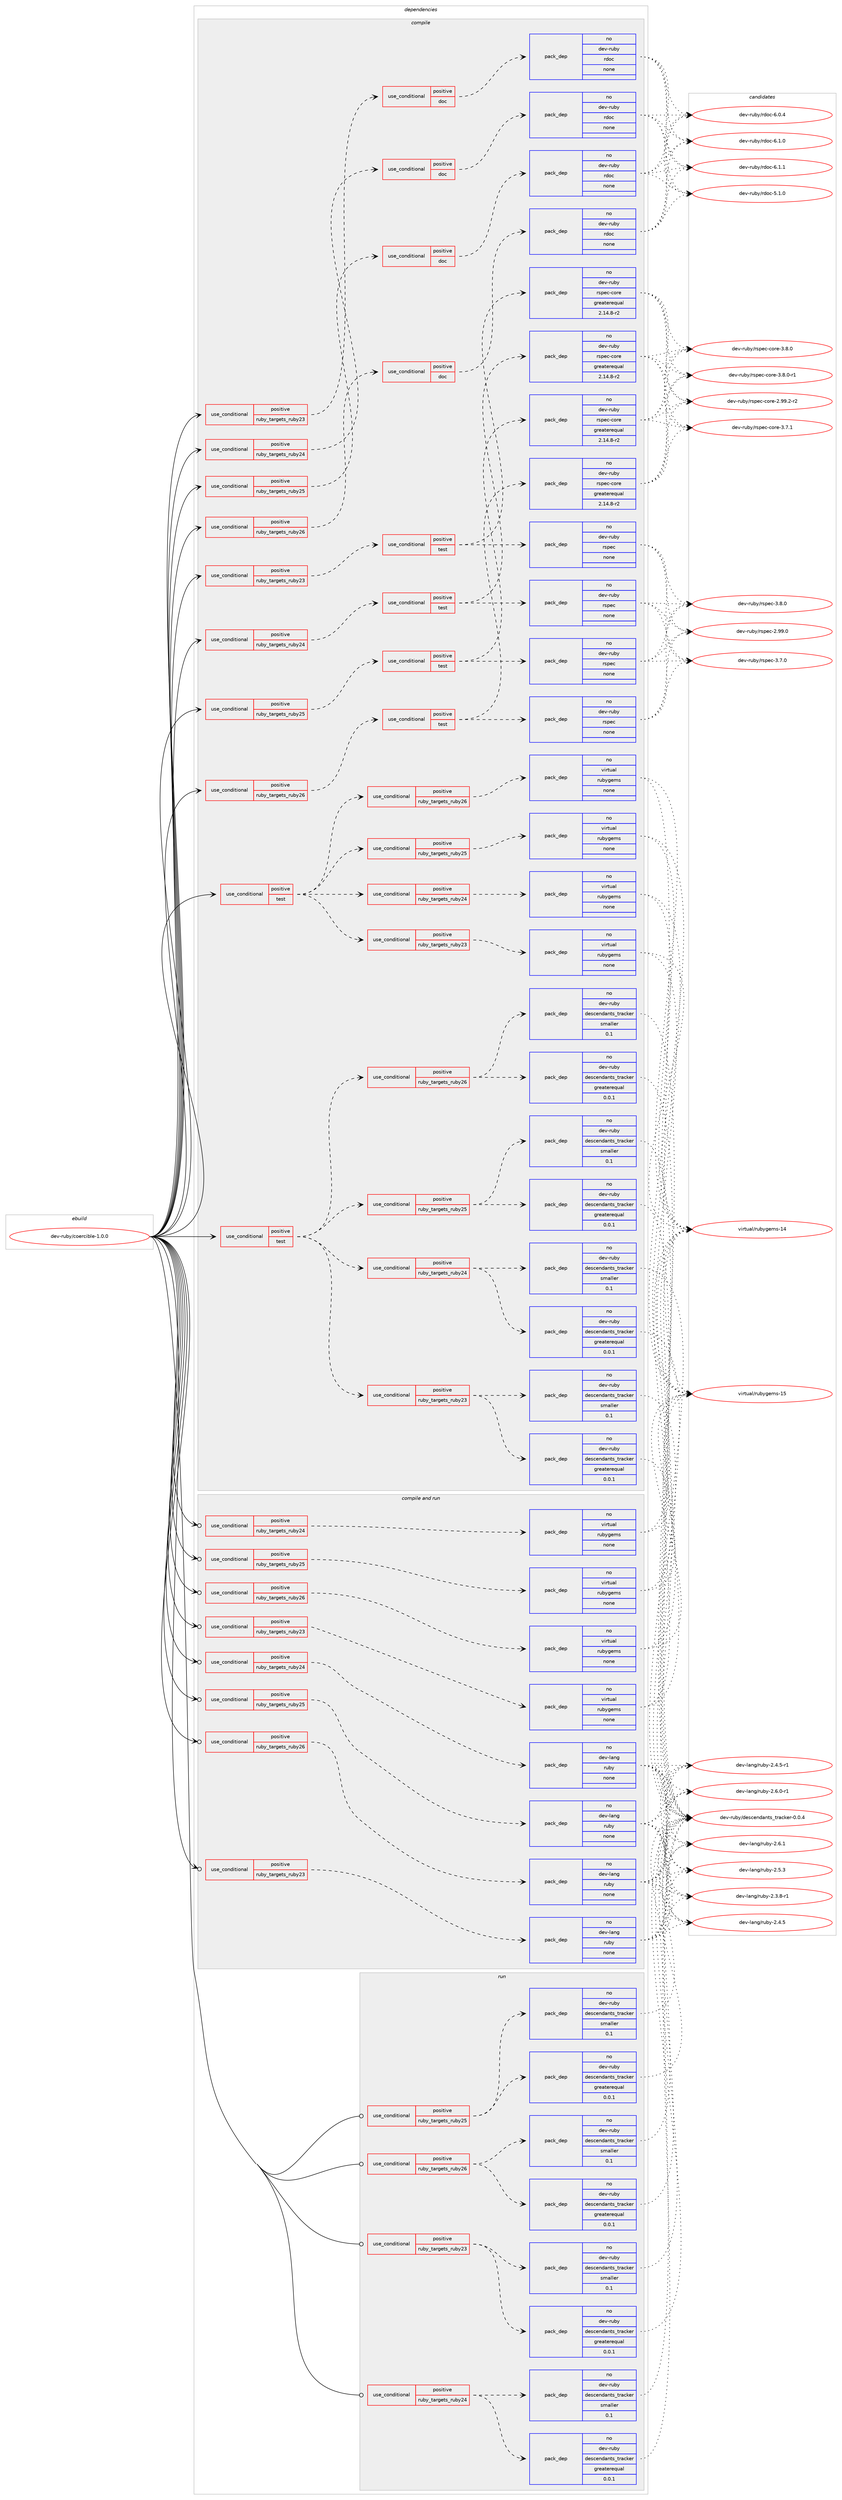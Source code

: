digraph prolog {

# *************
# Graph options
# *************

newrank=true;
concentrate=true;
compound=true;
graph [rankdir=LR,fontname=Helvetica,fontsize=10,ranksep=1.5];#, ranksep=2.5, nodesep=0.2];
edge  [arrowhead=vee];
node  [fontname=Helvetica,fontsize=10];

# **********
# The ebuild
# **********

subgraph cluster_leftcol {
color=gray;
rank=same;
label=<<i>ebuild</i>>;
id [label="dev-ruby/coercible-1.0.0", color=red, width=4, href="../dev-ruby/coercible-1.0.0.svg"];
}

# ****************
# The dependencies
# ****************

subgraph cluster_midcol {
color=gray;
label=<<i>dependencies</i>>;
subgraph cluster_compile {
fillcolor="#eeeeee";
style=filled;
label=<<i>compile</i>>;
subgraph cond396452 {
dependency1487079 [label=<<TABLE BORDER="0" CELLBORDER="1" CELLSPACING="0" CELLPADDING="4"><TR><TD ROWSPAN="3" CELLPADDING="10">use_conditional</TD></TR><TR><TD>positive</TD></TR><TR><TD>ruby_targets_ruby23</TD></TR></TABLE>>, shape=none, color=red];
subgraph cond396453 {
dependency1487080 [label=<<TABLE BORDER="0" CELLBORDER="1" CELLSPACING="0" CELLPADDING="4"><TR><TD ROWSPAN="3" CELLPADDING="10">use_conditional</TD></TR><TR><TD>positive</TD></TR><TR><TD>doc</TD></TR></TABLE>>, shape=none, color=red];
subgraph pack1067183 {
dependency1487081 [label=<<TABLE BORDER="0" CELLBORDER="1" CELLSPACING="0" CELLPADDING="4" WIDTH="220"><TR><TD ROWSPAN="6" CELLPADDING="30">pack_dep</TD></TR><TR><TD WIDTH="110">no</TD></TR><TR><TD>dev-ruby</TD></TR><TR><TD>rdoc</TD></TR><TR><TD>none</TD></TR><TR><TD></TD></TR></TABLE>>, shape=none, color=blue];
}
dependency1487080:e -> dependency1487081:w [weight=20,style="dashed",arrowhead="vee"];
}
dependency1487079:e -> dependency1487080:w [weight=20,style="dashed",arrowhead="vee"];
}
id:e -> dependency1487079:w [weight=20,style="solid",arrowhead="vee"];
subgraph cond396454 {
dependency1487082 [label=<<TABLE BORDER="0" CELLBORDER="1" CELLSPACING="0" CELLPADDING="4"><TR><TD ROWSPAN="3" CELLPADDING="10">use_conditional</TD></TR><TR><TD>positive</TD></TR><TR><TD>ruby_targets_ruby23</TD></TR></TABLE>>, shape=none, color=red];
subgraph cond396455 {
dependency1487083 [label=<<TABLE BORDER="0" CELLBORDER="1" CELLSPACING="0" CELLPADDING="4"><TR><TD ROWSPAN="3" CELLPADDING="10">use_conditional</TD></TR><TR><TD>positive</TD></TR><TR><TD>test</TD></TR></TABLE>>, shape=none, color=red];
subgraph pack1067184 {
dependency1487084 [label=<<TABLE BORDER="0" CELLBORDER="1" CELLSPACING="0" CELLPADDING="4" WIDTH="220"><TR><TD ROWSPAN="6" CELLPADDING="30">pack_dep</TD></TR><TR><TD WIDTH="110">no</TD></TR><TR><TD>dev-ruby</TD></TR><TR><TD>rspec</TD></TR><TR><TD>none</TD></TR><TR><TD></TD></TR></TABLE>>, shape=none, color=blue];
}
dependency1487083:e -> dependency1487084:w [weight=20,style="dashed",arrowhead="vee"];
subgraph pack1067185 {
dependency1487085 [label=<<TABLE BORDER="0" CELLBORDER="1" CELLSPACING="0" CELLPADDING="4" WIDTH="220"><TR><TD ROWSPAN="6" CELLPADDING="30">pack_dep</TD></TR><TR><TD WIDTH="110">no</TD></TR><TR><TD>dev-ruby</TD></TR><TR><TD>rspec-core</TD></TR><TR><TD>greaterequal</TD></TR><TR><TD>2.14.8-r2</TD></TR></TABLE>>, shape=none, color=blue];
}
dependency1487083:e -> dependency1487085:w [weight=20,style="dashed",arrowhead="vee"];
}
dependency1487082:e -> dependency1487083:w [weight=20,style="dashed",arrowhead="vee"];
}
id:e -> dependency1487082:w [weight=20,style="solid",arrowhead="vee"];
subgraph cond396456 {
dependency1487086 [label=<<TABLE BORDER="0" CELLBORDER="1" CELLSPACING="0" CELLPADDING="4"><TR><TD ROWSPAN="3" CELLPADDING="10">use_conditional</TD></TR><TR><TD>positive</TD></TR><TR><TD>ruby_targets_ruby24</TD></TR></TABLE>>, shape=none, color=red];
subgraph cond396457 {
dependency1487087 [label=<<TABLE BORDER="0" CELLBORDER="1" CELLSPACING="0" CELLPADDING="4"><TR><TD ROWSPAN="3" CELLPADDING="10">use_conditional</TD></TR><TR><TD>positive</TD></TR><TR><TD>doc</TD></TR></TABLE>>, shape=none, color=red];
subgraph pack1067186 {
dependency1487088 [label=<<TABLE BORDER="0" CELLBORDER="1" CELLSPACING="0" CELLPADDING="4" WIDTH="220"><TR><TD ROWSPAN="6" CELLPADDING="30">pack_dep</TD></TR><TR><TD WIDTH="110">no</TD></TR><TR><TD>dev-ruby</TD></TR><TR><TD>rdoc</TD></TR><TR><TD>none</TD></TR><TR><TD></TD></TR></TABLE>>, shape=none, color=blue];
}
dependency1487087:e -> dependency1487088:w [weight=20,style="dashed",arrowhead="vee"];
}
dependency1487086:e -> dependency1487087:w [weight=20,style="dashed",arrowhead="vee"];
}
id:e -> dependency1487086:w [weight=20,style="solid",arrowhead="vee"];
subgraph cond396458 {
dependency1487089 [label=<<TABLE BORDER="0" CELLBORDER="1" CELLSPACING="0" CELLPADDING="4"><TR><TD ROWSPAN="3" CELLPADDING="10">use_conditional</TD></TR><TR><TD>positive</TD></TR><TR><TD>ruby_targets_ruby24</TD></TR></TABLE>>, shape=none, color=red];
subgraph cond396459 {
dependency1487090 [label=<<TABLE BORDER="0" CELLBORDER="1" CELLSPACING="0" CELLPADDING="4"><TR><TD ROWSPAN="3" CELLPADDING="10">use_conditional</TD></TR><TR><TD>positive</TD></TR><TR><TD>test</TD></TR></TABLE>>, shape=none, color=red];
subgraph pack1067187 {
dependency1487091 [label=<<TABLE BORDER="0" CELLBORDER="1" CELLSPACING="0" CELLPADDING="4" WIDTH="220"><TR><TD ROWSPAN="6" CELLPADDING="30">pack_dep</TD></TR><TR><TD WIDTH="110">no</TD></TR><TR><TD>dev-ruby</TD></TR><TR><TD>rspec</TD></TR><TR><TD>none</TD></TR><TR><TD></TD></TR></TABLE>>, shape=none, color=blue];
}
dependency1487090:e -> dependency1487091:w [weight=20,style="dashed",arrowhead="vee"];
subgraph pack1067188 {
dependency1487092 [label=<<TABLE BORDER="0" CELLBORDER="1" CELLSPACING="0" CELLPADDING="4" WIDTH="220"><TR><TD ROWSPAN="6" CELLPADDING="30">pack_dep</TD></TR><TR><TD WIDTH="110">no</TD></TR><TR><TD>dev-ruby</TD></TR><TR><TD>rspec-core</TD></TR><TR><TD>greaterequal</TD></TR><TR><TD>2.14.8-r2</TD></TR></TABLE>>, shape=none, color=blue];
}
dependency1487090:e -> dependency1487092:w [weight=20,style="dashed",arrowhead="vee"];
}
dependency1487089:e -> dependency1487090:w [weight=20,style="dashed",arrowhead="vee"];
}
id:e -> dependency1487089:w [weight=20,style="solid",arrowhead="vee"];
subgraph cond396460 {
dependency1487093 [label=<<TABLE BORDER="0" CELLBORDER="1" CELLSPACING="0" CELLPADDING="4"><TR><TD ROWSPAN="3" CELLPADDING="10">use_conditional</TD></TR><TR><TD>positive</TD></TR><TR><TD>ruby_targets_ruby25</TD></TR></TABLE>>, shape=none, color=red];
subgraph cond396461 {
dependency1487094 [label=<<TABLE BORDER="0" CELLBORDER="1" CELLSPACING="0" CELLPADDING="4"><TR><TD ROWSPAN="3" CELLPADDING="10">use_conditional</TD></TR><TR><TD>positive</TD></TR><TR><TD>doc</TD></TR></TABLE>>, shape=none, color=red];
subgraph pack1067189 {
dependency1487095 [label=<<TABLE BORDER="0" CELLBORDER="1" CELLSPACING="0" CELLPADDING="4" WIDTH="220"><TR><TD ROWSPAN="6" CELLPADDING="30">pack_dep</TD></TR><TR><TD WIDTH="110">no</TD></TR><TR><TD>dev-ruby</TD></TR><TR><TD>rdoc</TD></TR><TR><TD>none</TD></TR><TR><TD></TD></TR></TABLE>>, shape=none, color=blue];
}
dependency1487094:e -> dependency1487095:w [weight=20,style="dashed",arrowhead="vee"];
}
dependency1487093:e -> dependency1487094:w [weight=20,style="dashed",arrowhead="vee"];
}
id:e -> dependency1487093:w [weight=20,style="solid",arrowhead="vee"];
subgraph cond396462 {
dependency1487096 [label=<<TABLE BORDER="0" CELLBORDER="1" CELLSPACING="0" CELLPADDING="4"><TR><TD ROWSPAN="3" CELLPADDING="10">use_conditional</TD></TR><TR><TD>positive</TD></TR><TR><TD>ruby_targets_ruby25</TD></TR></TABLE>>, shape=none, color=red];
subgraph cond396463 {
dependency1487097 [label=<<TABLE BORDER="0" CELLBORDER="1" CELLSPACING="0" CELLPADDING="4"><TR><TD ROWSPAN="3" CELLPADDING="10">use_conditional</TD></TR><TR><TD>positive</TD></TR><TR><TD>test</TD></TR></TABLE>>, shape=none, color=red];
subgraph pack1067190 {
dependency1487098 [label=<<TABLE BORDER="0" CELLBORDER="1" CELLSPACING="0" CELLPADDING="4" WIDTH="220"><TR><TD ROWSPAN="6" CELLPADDING="30">pack_dep</TD></TR><TR><TD WIDTH="110">no</TD></TR><TR><TD>dev-ruby</TD></TR><TR><TD>rspec</TD></TR><TR><TD>none</TD></TR><TR><TD></TD></TR></TABLE>>, shape=none, color=blue];
}
dependency1487097:e -> dependency1487098:w [weight=20,style="dashed",arrowhead="vee"];
subgraph pack1067191 {
dependency1487099 [label=<<TABLE BORDER="0" CELLBORDER="1" CELLSPACING="0" CELLPADDING="4" WIDTH="220"><TR><TD ROWSPAN="6" CELLPADDING="30">pack_dep</TD></TR><TR><TD WIDTH="110">no</TD></TR><TR><TD>dev-ruby</TD></TR><TR><TD>rspec-core</TD></TR><TR><TD>greaterequal</TD></TR><TR><TD>2.14.8-r2</TD></TR></TABLE>>, shape=none, color=blue];
}
dependency1487097:e -> dependency1487099:w [weight=20,style="dashed",arrowhead="vee"];
}
dependency1487096:e -> dependency1487097:w [weight=20,style="dashed",arrowhead="vee"];
}
id:e -> dependency1487096:w [weight=20,style="solid",arrowhead="vee"];
subgraph cond396464 {
dependency1487100 [label=<<TABLE BORDER="0" CELLBORDER="1" CELLSPACING="0" CELLPADDING="4"><TR><TD ROWSPAN="3" CELLPADDING="10">use_conditional</TD></TR><TR><TD>positive</TD></TR><TR><TD>ruby_targets_ruby26</TD></TR></TABLE>>, shape=none, color=red];
subgraph cond396465 {
dependency1487101 [label=<<TABLE BORDER="0" CELLBORDER="1" CELLSPACING="0" CELLPADDING="4"><TR><TD ROWSPAN="3" CELLPADDING="10">use_conditional</TD></TR><TR><TD>positive</TD></TR><TR><TD>doc</TD></TR></TABLE>>, shape=none, color=red];
subgraph pack1067192 {
dependency1487102 [label=<<TABLE BORDER="0" CELLBORDER="1" CELLSPACING="0" CELLPADDING="4" WIDTH="220"><TR><TD ROWSPAN="6" CELLPADDING="30">pack_dep</TD></TR><TR><TD WIDTH="110">no</TD></TR><TR><TD>dev-ruby</TD></TR><TR><TD>rdoc</TD></TR><TR><TD>none</TD></TR><TR><TD></TD></TR></TABLE>>, shape=none, color=blue];
}
dependency1487101:e -> dependency1487102:w [weight=20,style="dashed",arrowhead="vee"];
}
dependency1487100:e -> dependency1487101:w [weight=20,style="dashed",arrowhead="vee"];
}
id:e -> dependency1487100:w [weight=20,style="solid",arrowhead="vee"];
subgraph cond396466 {
dependency1487103 [label=<<TABLE BORDER="0" CELLBORDER="1" CELLSPACING="0" CELLPADDING="4"><TR><TD ROWSPAN="3" CELLPADDING="10">use_conditional</TD></TR><TR><TD>positive</TD></TR><TR><TD>ruby_targets_ruby26</TD></TR></TABLE>>, shape=none, color=red];
subgraph cond396467 {
dependency1487104 [label=<<TABLE BORDER="0" CELLBORDER="1" CELLSPACING="0" CELLPADDING="4"><TR><TD ROWSPAN="3" CELLPADDING="10">use_conditional</TD></TR><TR><TD>positive</TD></TR><TR><TD>test</TD></TR></TABLE>>, shape=none, color=red];
subgraph pack1067193 {
dependency1487105 [label=<<TABLE BORDER="0" CELLBORDER="1" CELLSPACING="0" CELLPADDING="4" WIDTH="220"><TR><TD ROWSPAN="6" CELLPADDING="30">pack_dep</TD></TR><TR><TD WIDTH="110">no</TD></TR><TR><TD>dev-ruby</TD></TR><TR><TD>rspec</TD></TR><TR><TD>none</TD></TR><TR><TD></TD></TR></TABLE>>, shape=none, color=blue];
}
dependency1487104:e -> dependency1487105:w [weight=20,style="dashed",arrowhead="vee"];
subgraph pack1067194 {
dependency1487106 [label=<<TABLE BORDER="0" CELLBORDER="1" CELLSPACING="0" CELLPADDING="4" WIDTH="220"><TR><TD ROWSPAN="6" CELLPADDING="30">pack_dep</TD></TR><TR><TD WIDTH="110">no</TD></TR><TR><TD>dev-ruby</TD></TR><TR><TD>rspec-core</TD></TR><TR><TD>greaterequal</TD></TR><TR><TD>2.14.8-r2</TD></TR></TABLE>>, shape=none, color=blue];
}
dependency1487104:e -> dependency1487106:w [weight=20,style="dashed",arrowhead="vee"];
}
dependency1487103:e -> dependency1487104:w [weight=20,style="dashed",arrowhead="vee"];
}
id:e -> dependency1487103:w [weight=20,style="solid",arrowhead="vee"];
subgraph cond396468 {
dependency1487107 [label=<<TABLE BORDER="0" CELLBORDER="1" CELLSPACING="0" CELLPADDING="4"><TR><TD ROWSPAN="3" CELLPADDING="10">use_conditional</TD></TR><TR><TD>positive</TD></TR><TR><TD>test</TD></TR></TABLE>>, shape=none, color=red];
subgraph cond396469 {
dependency1487108 [label=<<TABLE BORDER="0" CELLBORDER="1" CELLSPACING="0" CELLPADDING="4"><TR><TD ROWSPAN="3" CELLPADDING="10">use_conditional</TD></TR><TR><TD>positive</TD></TR><TR><TD>ruby_targets_ruby23</TD></TR></TABLE>>, shape=none, color=red];
subgraph pack1067195 {
dependency1487109 [label=<<TABLE BORDER="0" CELLBORDER="1" CELLSPACING="0" CELLPADDING="4" WIDTH="220"><TR><TD ROWSPAN="6" CELLPADDING="30">pack_dep</TD></TR><TR><TD WIDTH="110">no</TD></TR><TR><TD>dev-ruby</TD></TR><TR><TD>descendants_tracker</TD></TR><TR><TD>greaterequal</TD></TR><TR><TD>0.0.1</TD></TR></TABLE>>, shape=none, color=blue];
}
dependency1487108:e -> dependency1487109:w [weight=20,style="dashed",arrowhead="vee"];
subgraph pack1067196 {
dependency1487110 [label=<<TABLE BORDER="0" CELLBORDER="1" CELLSPACING="0" CELLPADDING="4" WIDTH="220"><TR><TD ROWSPAN="6" CELLPADDING="30">pack_dep</TD></TR><TR><TD WIDTH="110">no</TD></TR><TR><TD>dev-ruby</TD></TR><TR><TD>descendants_tracker</TD></TR><TR><TD>smaller</TD></TR><TR><TD>0.1</TD></TR></TABLE>>, shape=none, color=blue];
}
dependency1487108:e -> dependency1487110:w [weight=20,style="dashed",arrowhead="vee"];
}
dependency1487107:e -> dependency1487108:w [weight=20,style="dashed",arrowhead="vee"];
subgraph cond396470 {
dependency1487111 [label=<<TABLE BORDER="0" CELLBORDER="1" CELLSPACING="0" CELLPADDING="4"><TR><TD ROWSPAN="3" CELLPADDING="10">use_conditional</TD></TR><TR><TD>positive</TD></TR><TR><TD>ruby_targets_ruby24</TD></TR></TABLE>>, shape=none, color=red];
subgraph pack1067197 {
dependency1487112 [label=<<TABLE BORDER="0" CELLBORDER="1" CELLSPACING="0" CELLPADDING="4" WIDTH="220"><TR><TD ROWSPAN="6" CELLPADDING="30">pack_dep</TD></TR><TR><TD WIDTH="110">no</TD></TR><TR><TD>dev-ruby</TD></TR><TR><TD>descendants_tracker</TD></TR><TR><TD>greaterequal</TD></TR><TR><TD>0.0.1</TD></TR></TABLE>>, shape=none, color=blue];
}
dependency1487111:e -> dependency1487112:w [weight=20,style="dashed",arrowhead="vee"];
subgraph pack1067198 {
dependency1487113 [label=<<TABLE BORDER="0" CELLBORDER="1" CELLSPACING="0" CELLPADDING="4" WIDTH="220"><TR><TD ROWSPAN="6" CELLPADDING="30">pack_dep</TD></TR><TR><TD WIDTH="110">no</TD></TR><TR><TD>dev-ruby</TD></TR><TR><TD>descendants_tracker</TD></TR><TR><TD>smaller</TD></TR><TR><TD>0.1</TD></TR></TABLE>>, shape=none, color=blue];
}
dependency1487111:e -> dependency1487113:w [weight=20,style="dashed",arrowhead="vee"];
}
dependency1487107:e -> dependency1487111:w [weight=20,style="dashed",arrowhead="vee"];
subgraph cond396471 {
dependency1487114 [label=<<TABLE BORDER="0" CELLBORDER="1" CELLSPACING="0" CELLPADDING="4"><TR><TD ROWSPAN="3" CELLPADDING="10">use_conditional</TD></TR><TR><TD>positive</TD></TR><TR><TD>ruby_targets_ruby25</TD></TR></TABLE>>, shape=none, color=red];
subgraph pack1067199 {
dependency1487115 [label=<<TABLE BORDER="0" CELLBORDER="1" CELLSPACING="0" CELLPADDING="4" WIDTH="220"><TR><TD ROWSPAN="6" CELLPADDING="30">pack_dep</TD></TR><TR><TD WIDTH="110">no</TD></TR><TR><TD>dev-ruby</TD></TR><TR><TD>descendants_tracker</TD></TR><TR><TD>greaterequal</TD></TR><TR><TD>0.0.1</TD></TR></TABLE>>, shape=none, color=blue];
}
dependency1487114:e -> dependency1487115:w [weight=20,style="dashed",arrowhead="vee"];
subgraph pack1067200 {
dependency1487116 [label=<<TABLE BORDER="0" CELLBORDER="1" CELLSPACING="0" CELLPADDING="4" WIDTH="220"><TR><TD ROWSPAN="6" CELLPADDING="30">pack_dep</TD></TR><TR><TD WIDTH="110">no</TD></TR><TR><TD>dev-ruby</TD></TR><TR><TD>descendants_tracker</TD></TR><TR><TD>smaller</TD></TR><TR><TD>0.1</TD></TR></TABLE>>, shape=none, color=blue];
}
dependency1487114:e -> dependency1487116:w [weight=20,style="dashed",arrowhead="vee"];
}
dependency1487107:e -> dependency1487114:w [weight=20,style="dashed",arrowhead="vee"];
subgraph cond396472 {
dependency1487117 [label=<<TABLE BORDER="0" CELLBORDER="1" CELLSPACING="0" CELLPADDING="4"><TR><TD ROWSPAN="3" CELLPADDING="10">use_conditional</TD></TR><TR><TD>positive</TD></TR><TR><TD>ruby_targets_ruby26</TD></TR></TABLE>>, shape=none, color=red];
subgraph pack1067201 {
dependency1487118 [label=<<TABLE BORDER="0" CELLBORDER="1" CELLSPACING="0" CELLPADDING="4" WIDTH="220"><TR><TD ROWSPAN="6" CELLPADDING="30">pack_dep</TD></TR><TR><TD WIDTH="110">no</TD></TR><TR><TD>dev-ruby</TD></TR><TR><TD>descendants_tracker</TD></TR><TR><TD>greaterequal</TD></TR><TR><TD>0.0.1</TD></TR></TABLE>>, shape=none, color=blue];
}
dependency1487117:e -> dependency1487118:w [weight=20,style="dashed",arrowhead="vee"];
subgraph pack1067202 {
dependency1487119 [label=<<TABLE BORDER="0" CELLBORDER="1" CELLSPACING="0" CELLPADDING="4" WIDTH="220"><TR><TD ROWSPAN="6" CELLPADDING="30">pack_dep</TD></TR><TR><TD WIDTH="110">no</TD></TR><TR><TD>dev-ruby</TD></TR><TR><TD>descendants_tracker</TD></TR><TR><TD>smaller</TD></TR><TR><TD>0.1</TD></TR></TABLE>>, shape=none, color=blue];
}
dependency1487117:e -> dependency1487119:w [weight=20,style="dashed",arrowhead="vee"];
}
dependency1487107:e -> dependency1487117:w [weight=20,style="dashed",arrowhead="vee"];
}
id:e -> dependency1487107:w [weight=20,style="solid",arrowhead="vee"];
subgraph cond396473 {
dependency1487120 [label=<<TABLE BORDER="0" CELLBORDER="1" CELLSPACING="0" CELLPADDING="4"><TR><TD ROWSPAN="3" CELLPADDING="10">use_conditional</TD></TR><TR><TD>positive</TD></TR><TR><TD>test</TD></TR></TABLE>>, shape=none, color=red];
subgraph cond396474 {
dependency1487121 [label=<<TABLE BORDER="0" CELLBORDER="1" CELLSPACING="0" CELLPADDING="4"><TR><TD ROWSPAN="3" CELLPADDING="10">use_conditional</TD></TR><TR><TD>positive</TD></TR><TR><TD>ruby_targets_ruby23</TD></TR></TABLE>>, shape=none, color=red];
subgraph pack1067203 {
dependency1487122 [label=<<TABLE BORDER="0" CELLBORDER="1" CELLSPACING="0" CELLPADDING="4" WIDTH="220"><TR><TD ROWSPAN="6" CELLPADDING="30">pack_dep</TD></TR><TR><TD WIDTH="110">no</TD></TR><TR><TD>virtual</TD></TR><TR><TD>rubygems</TD></TR><TR><TD>none</TD></TR><TR><TD></TD></TR></TABLE>>, shape=none, color=blue];
}
dependency1487121:e -> dependency1487122:w [weight=20,style="dashed",arrowhead="vee"];
}
dependency1487120:e -> dependency1487121:w [weight=20,style="dashed",arrowhead="vee"];
subgraph cond396475 {
dependency1487123 [label=<<TABLE BORDER="0" CELLBORDER="1" CELLSPACING="0" CELLPADDING="4"><TR><TD ROWSPAN="3" CELLPADDING="10">use_conditional</TD></TR><TR><TD>positive</TD></TR><TR><TD>ruby_targets_ruby24</TD></TR></TABLE>>, shape=none, color=red];
subgraph pack1067204 {
dependency1487124 [label=<<TABLE BORDER="0" CELLBORDER="1" CELLSPACING="0" CELLPADDING="4" WIDTH="220"><TR><TD ROWSPAN="6" CELLPADDING="30">pack_dep</TD></TR><TR><TD WIDTH="110">no</TD></TR><TR><TD>virtual</TD></TR><TR><TD>rubygems</TD></TR><TR><TD>none</TD></TR><TR><TD></TD></TR></TABLE>>, shape=none, color=blue];
}
dependency1487123:e -> dependency1487124:w [weight=20,style="dashed",arrowhead="vee"];
}
dependency1487120:e -> dependency1487123:w [weight=20,style="dashed",arrowhead="vee"];
subgraph cond396476 {
dependency1487125 [label=<<TABLE BORDER="0" CELLBORDER="1" CELLSPACING="0" CELLPADDING="4"><TR><TD ROWSPAN="3" CELLPADDING="10">use_conditional</TD></TR><TR><TD>positive</TD></TR><TR><TD>ruby_targets_ruby25</TD></TR></TABLE>>, shape=none, color=red];
subgraph pack1067205 {
dependency1487126 [label=<<TABLE BORDER="0" CELLBORDER="1" CELLSPACING="0" CELLPADDING="4" WIDTH="220"><TR><TD ROWSPAN="6" CELLPADDING="30">pack_dep</TD></TR><TR><TD WIDTH="110">no</TD></TR><TR><TD>virtual</TD></TR><TR><TD>rubygems</TD></TR><TR><TD>none</TD></TR><TR><TD></TD></TR></TABLE>>, shape=none, color=blue];
}
dependency1487125:e -> dependency1487126:w [weight=20,style="dashed",arrowhead="vee"];
}
dependency1487120:e -> dependency1487125:w [weight=20,style="dashed",arrowhead="vee"];
subgraph cond396477 {
dependency1487127 [label=<<TABLE BORDER="0" CELLBORDER="1" CELLSPACING="0" CELLPADDING="4"><TR><TD ROWSPAN="3" CELLPADDING="10">use_conditional</TD></TR><TR><TD>positive</TD></TR><TR><TD>ruby_targets_ruby26</TD></TR></TABLE>>, shape=none, color=red];
subgraph pack1067206 {
dependency1487128 [label=<<TABLE BORDER="0" CELLBORDER="1" CELLSPACING="0" CELLPADDING="4" WIDTH="220"><TR><TD ROWSPAN="6" CELLPADDING="30">pack_dep</TD></TR><TR><TD WIDTH="110">no</TD></TR><TR><TD>virtual</TD></TR><TR><TD>rubygems</TD></TR><TR><TD>none</TD></TR><TR><TD></TD></TR></TABLE>>, shape=none, color=blue];
}
dependency1487127:e -> dependency1487128:w [weight=20,style="dashed",arrowhead="vee"];
}
dependency1487120:e -> dependency1487127:w [weight=20,style="dashed",arrowhead="vee"];
}
id:e -> dependency1487120:w [weight=20,style="solid",arrowhead="vee"];
}
subgraph cluster_compileandrun {
fillcolor="#eeeeee";
style=filled;
label=<<i>compile and run</i>>;
subgraph cond396478 {
dependency1487129 [label=<<TABLE BORDER="0" CELLBORDER="1" CELLSPACING="0" CELLPADDING="4"><TR><TD ROWSPAN="3" CELLPADDING="10">use_conditional</TD></TR><TR><TD>positive</TD></TR><TR><TD>ruby_targets_ruby23</TD></TR></TABLE>>, shape=none, color=red];
subgraph pack1067207 {
dependency1487130 [label=<<TABLE BORDER="0" CELLBORDER="1" CELLSPACING="0" CELLPADDING="4" WIDTH="220"><TR><TD ROWSPAN="6" CELLPADDING="30">pack_dep</TD></TR><TR><TD WIDTH="110">no</TD></TR><TR><TD>dev-lang</TD></TR><TR><TD>ruby</TD></TR><TR><TD>none</TD></TR><TR><TD></TD></TR></TABLE>>, shape=none, color=blue];
}
dependency1487129:e -> dependency1487130:w [weight=20,style="dashed",arrowhead="vee"];
}
id:e -> dependency1487129:w [weight=20,style="solid",arrowhead="odotvee"];
subgraph cond396479 {
dependency1487131 [label=<<TABLE BORDER="0" CELLBORDER="1" CELLSPACING="0" CELLPADDING="4"><TR><TD ROWSPAN="3" CELLPADDING="10">use_conditional</TD></TR><TR><TD>positive</TD></TR><TR><TD>ruby_targets_ruby23</TD></TR></TABLE>>, shape=none, color=red];
subgraph pack1067208 {
dependency1487132 [label=<<TABLE BORDER="0" CELLBORDER="1" CELLSPACING="0" CELLPADDING="4" WIDTH="220"><TR><TD ROWSPAN="6" CELLPADDING="30">pack_dep</TD></TR><TR><TD WIDTH="110">no</TD></TR><TR><TD>virtual</TD></TR><TR><TD>rubygems</TD></TR><TR><TD>none</TD></TR><TR><TD></TD></TR></TABLE>>, shape=none, color=blue];
}
dependency1487131:e -> dependency1487132:w [weight=20,style="dashed",arrowhead="vee"];
}
id:e -> dependency1487131:w [weight=20,style="solid",arrowhead="odotvee"];
subgraph cond396480 {
dependency1487133 [label=<<TABLE BORDER="0" CELLBORDER="1" CELLSPACING="0" CELLPADDING="4"><TR><TD ROWSPAN="3" CELLPADDING="10">use_conditional</TD></TR><TR><TD>positive</TD></TR><TR><TD>ruby_targets_ruby24</TD></TR></TABLE>>, shape=none, color=red];
subgraph pack1067209 {
dependency1487134 [label=<<TABLE BORDER="0" CELLBORDER="1" CELLSPACING="0" CELLPADDING="4" WIDTH="220"><TR><TD ROWSPAN="6" CELLPADDING="30">pack_dep</TD></TR><TR><TD WIDTH="110">no</TD></TR><TR><TD>dev-lang</TD></TR><TR><TD>ruby</TD></TR><TR><TD>none</TD></TR><TR><TD></TD></TR></TABLE>>, shape=none, color=blue];
}
dependency1487133:e -> dependency1487134:w [weight=20,style="dashed",arrowhead="vee"];
}
id:e -> dependency1487133:w [weight=20,style="solid",arrowhead="odotvee"];
subgraph cond396481 {
dependency1487135 [label=<<TABLE BORDER="0" CELLBORDER="1" CELLSPACING="0" CELLPADDING="4"><TR><TD ROWSPAN="3" CELLPADDING="10">use_conditional</TD></TR><TR><TD>positive</TD></TR><TR><TD>ruby_targets_ruby24</TD></TR></TABLE>>, shape=none, color=red];
subgraph pack1067210 {
dependency1487136 [label=<<TABLE BORDER="0" CELLBORDER="1" CELLSPACING="0" CELLPADDING="4" WIDTH="220"><TR><TD ROWSPAN="6" CELLPADDING="30">pack_dep</TD></TR><TR><TD WIDTH="110">no</TD></TR><TR><TD>virtual</TD></TR><TR><TD>rubygems</TD></TR><TR><TD>none</TD></TR><TR><TD></TD></TR></TABLE>>, shape=none, color=blue];
}
dependency1487135:e -> dependency1487136:w [weight=20,style="dashed",arrowhead="vee"];
}
id:e -> dependency1487135:w [weight=20,style="solid",arrowhead="odotvee"];
subgraph cond396482 {
dependency1487137 [label=<<TABLE BORDER="0" CELLBORDER="1" CELLSPACING="0" CELLPADDING="4"><TR><TD ROWSPAN="3" CELLPADDING="10">use_conditional</TD></TR><TR><TD>positive</TD></TR><TR><TD>ruby_targets_ruby25</TD></TR></TABLE>>, shape=none, color=red];
subgraph pack1067211 {
dependency1487138 [label=<<TABLE BORDER="0" CELLBORDER="1" CELLSPACING="0" CELLPADDING="4" WIDTH="220"><TR><TD ROWSPAN="6" CELLPADDING="30">pack_dep</TD></TR><TR><TD WIDTH="110">no</TD></TR><TR><TD>dev-lang</TD></TR><TR><TD>ruby</TD></TR><TR><TD>none</TD></TR><TR><TD></TD></TR></TABLE>>, shape=none, color=blue];
}
dependency1487137:e -> dependency1487138:w [weight=20,style="dashed",arrowhead="vee"];
}
id:e -> dependency1487137:w [weight=20,style="solid",arrowhead="odotvee"];
subgraph cond396483 {
dependency1487139 [label=<<TABLE BORDER="0" CELLBORDER="1" CELLSPACING="0" CELLPADDING="4"><TR><TD ROWSPAN="3" CELLPADDING="10">use_conditional</TD></TR><TR><TD>positive</TD></TR><TR><TD>ruby_targets_ruby25</TD></TR></TABLE>>, shape=none, color=red];
subgraph pack1067212 {
dependency1487140 [label=<<TABLE BORDER="0" CELLBORDER="1" CELLSPACING="0" CELLPADDING="4" WIDTH="220"><TR><TD ROWSPAN="6" CELLPADDING="30">pack_dep</TD></TR><TR><TD WIDTH="110">no</TD></TR><TR><TD>virtual</TD></TR><TR><TD>rubygems</TD></TR><TR><TD>none</TD></TR><TR><TD></TD></TR></TABLE>>, shape=none, color=blue];
}
dependency1487139:e -> dependency1487140:w [weight=20,style="dashed",arrowhead="vee"];
}
id:e -> dependency1487139:w [weight=20,style="solid",arrowhead="odotvee"];
subgraph cond396484 {
dependency1487141 [label=<<TABLE BORDER="0" CELLBORDER="1" CELLSPACING="0" CELLPADDING="4"><TR><TD ROWSPAN="3" CELLPADDING="10">use_conditional</TD></TR><TR><TD>positive</TD></TR><TR><TD>ruby_targets_ruby26</TD></TR></TABLE>>, shape=none, color=red];
subgraph pack1067213 {
dependency1487142 [label=<<TABLE BORDER="0" CELLBORDER="1" CELLSPACING="0" CELLPADDING="4" WIDTH="220"><TR><TD ROWSPAN="6" CELLPADDING="30">pack_dep</TD></TR><TR><TD WIDTH="110">no</TD></TR><TR><TD>dev-lang</TD></TR><TR><TD>ruby</TD></TR><TR><TD>none</TD></TR><TR><TD></TD></TR></TABLE>>, shape=none, color=blue];
}
dependency1487141:e -> dependency1487142:w [weight=20,style="dashed",arrowhead="vee"];
}
id:e -> dependency1487141:w [weight=20,style="solid",arrowhead="odotvee"];
subgraph cond396485 {
dependency1487143 [label=<<TABLE BORDER="0" CELLBORDER="1" CELLSPACING="0" CELLPADDING="4"><TR><TD ROWSPAN="3" CELLPADDING="10">use_conditional</TD></TR><TR><TD>positive</TD></TR><TR><TD>ruby_targets_ruby26</TD></TR></TABLE>>, shape=none, color=red];
subgraph pack1067214 {
dependency1487144 [label=<<TABLE BORDER="0" CELLBORDER="1" CELLSPACING="0" CELLPADDING="4" WIDTH="220"><TR><TD ROWSPAN="6" CELLPADDING="30">pack_dep</TD></TR><TR><TD WIDTH="110">no</TD></TR><TR><TD>virtual</TD></TR><TR><TD>rubygems</TD></TR><TR><TD>none</TD></TR><TR><TD></TD></TR></TABLE>>, shape=none, color=blue];
}
dependency1487143:e -> dependency1487144:w [weight=20,style="dashed",arrowhead="vee"];
}
id:e -> dependency1487143:w [weight=20,style="solid",arrowhead="odotvee"];
}
subgraph cluster_run {
fillcolor="#eeeeee";
style=filled;
label=<<i>run</i>>;
subgraph cond396486 {
dependency1487145 [label=<<TABLE BORDER="0" CELLBORDER="1" CELLSPACING="0" CELLPADDING="4"><TR><TD ROWSPAN="3" CELLPADDING="10">use_conditional</TD></TR><TR><TD>positive</TD></TR><TR><TD>ruby_targets_ruby23</TD></TR></TABLE>>, shape=none, color=red];
subgraph pack1067215 {
dependency1487146 [label=<<TABLE BORDER="0" CELLBORDER="1" CELLSPACING="0" CELLPADDING="4" WIDTH="220"><TR><TD ROWSPAN="6" CELLPADDING="30">pack_dep</TD></TR><TR><TD WIDTH="110">no</TD></TR><TR><TD>dev-ruby</TD></TR><TR><TD>descendants_tracker</TD></TR><TR><TD>greaterequal</TD></TR><TR><TD>0.0.1</TD></TR></TABLE>>, shape=none, color=blue];
}
dependency1487145:e -> dependency1487146:w [weight=20,style="dashed",arrowhead="vee"];
subgraph pack1067216 {
dependency1487147 [label=<<TABLE BORDER="0" CELLBORDER="1" CELLSPACING="0" CELLPADDING="4" WIDTH="220"><TR><TD ROWSPAN="6" CELLPADDING="30">pack_dep</TD></TR><TR><TD WIDTH="110">no</TD></TR><TR><TD>dev-ruby</TD></TR><TR><TD>descendants_tracker</TD></TR><TR><TD>smaller</TD></TR><TR><TD>0.1</TD></TR></TABLE>>, shape=none, color=blue];
}
dependency1487145:e -> dependency1487147:w [weight=20,style="dashed",arrowhead="vee"];
}
id:e -> dependency1487145:w [weight=20,style="solid",arrowhead="odot"];
subgraph cond396487 {
dependency1487148 [label=<<TABLE BORDER="0" CELLBORDER="1" CELLSPACING="0" CELLPADDING="4"><TR><TD ROWSPAN="3" CELLPADDING="10">use_conditional</TD></TR><TR><TD>positive</TD></TR><TR><TD>ruby_targets_ruby24</TD></TR></TABLE>>, shape=none, color=red];
subgraph pack1067217 {
dependency1487149 [label=<<TABLE BORDER="0" CELLBORDER="1" CELLSPACING="0" CELLPADDING="4" WIDTH="220"><TR><TD ROWSPAN="6" CELLPADDING="30">pack_dep</TD></TR><TR><TD WIDTH="110">no</TD></TR><TR><TD>dev-ruby</TD></TR><TR><TD>descendants_tracker</TD></TR><TR><TD>greaterequal</TD></TR><TR><TD>0.0.1</TD></TR></TABLE>>, shape=none, color=blue];
}
dependency1487148:e -> dependency1487149:w [weight=20,style="dashed",arrowhead="vee"];
subgraph pack1067218 {
dependency1487150 [label=<<TABLE BORDER="0" CELLBORDER="1" CELLSPACING="0" CELLPADDING="4" WIDTH="220"><TR><TD ROWSPAN="6" CELLPADDING="30">pack_dep</TD></TR><TR><TD WIDTH="110">no</TD></TR><TR><TD>dev-ruby</TD></TR><TR><TD>descendants_tracker</TD></TR><TR><TD>smaller</TD></TR><TR><TD>0.1</TD></TR></TABLE>>, shape=none, color=blue];
}
dependency1487148:e -> dependency1487150:w [weight=20,style="dashed",arrowhead="vee"];
}
id:e -> dependency1487148:w [weight=20,style="solid",arrowhead="odot"];
subgraph cond396488 {
dependency1487151 [label=<<TABLE BORDER="0" CELLBORDER="1" CELLSPACING="0" CELLPADDING="4"><TR><TD ROWSPAN="3" CELLPADDING="10">use_conditional</TD></TR><TR><TD>positive</TD></TR><TR><TD>ruby_targets_ruby25</TD></TR></TABLE>>, shape=none, color=red];
subgraph pack1067219 {
dependency1487152 [label=<<TABLE BORDER="0" CELLBORDER="1" CELLSPACING="0" CELLPADDING="4" WIDTH="220"><TR><TD ROWSPAN="6" CELLPADDING="30">pack_dep</TD></TR><TR><TD WIDTH="110">no</TD></TR><TR><TD>dev-ruby</TD></TR><TR><TD>descendants_tracker</TD></TR><TR><TD>greaterequal</TD></TR><TR><TD>0.0.1</TD></TR></TABLE>>, shape=none, color=blue];
}
dependency1487151:e -> dependency1487152:w [weight=20,style="dashed",arrowhead="vee"];
subgraph pack1067220 {
dependency1487153 [label=<<TABLE BORDER="0" CELLBORDER="1" CELLSPACING="0" CELLPADDING="4" WIDTH="220"><TR><TD ROWSPAN="6" CELLPADDING="30">pack_dep</TD></TR><TR><TD WIDTH="110">no</TD></TR><TR><TD>dev-ruby</TD></TR><TR><TD>descendants_tracker</TD></TR><TR><TD>smaller</TD></TR><TR><TD>0.1</TD></TR></TABLE>>, shape=none, color=blue];
}
dependency1487151:e -> dependency1487153:w [weight=20,style="dashed",arrowhead="vee"];
}
id:e -> dependency1487151:w [weight=20,style="solid",arrowhead="odot"];
subgraph cond396489 {
dependency1487154 [label=<<TABLE BORDER="0" CELLBORDER="1" CELLSPACING="0" CELLPADDING="4"><TR><TD ROWSPAN="3" CELLPADDING="10">use_conditional</TD></TR><TR><TD>positive</TD></TR><TR><TD>ruby_targets_ruby26</TD></TR></TABLE>>, shape=none, color=red];
subgraph pack1067221 {
dependency1487155 [label=<<TABLE BORDER="0" CELLBORDER="1" CELLSPACING="0" CELLPADDING="4" WIDTH="220"><TR><TD ROWSPAN="6" CELLPADDING="30">pack_dep</TD></TR><TR><TD WIDTH="110">no</TD></TR><TR><TD>dev-ruby</TD></TR><TR><TD>descendants_tracker</TD></TR><TR><TD>greaterequal</TD></TR><TR><TD>0.0.1</TD></TR></TABLE>>, shape=none, color=blue];
}
dependency1487154:e -> dependency1487155:w [weight=20,style="dashed",arrowhead="vee"];
subgraph pack1067222 {
dependency1487156 [label=<<TABLE BORDER="0" CELLBORDER="1" CELLSPACING="0" CELLPADDING="4" WIDTH="220"><TR><TD ROWSPAN="6" CELLPADDING="30">pack_dep</TD></TR><TR><TD WIDTH="110">no</TD></TR><TR><TD>dev-ruby</TD></TR><TR><TD>descendants_tracker</TD></TR><TR><TD>smaller</TD></TR><TR><TD>0.1</TD></TR></TABLE>>, shape=none, color=blue];
}
dependency1487154:e -> dependency1487156:w [weight=20,style="dashed",arrowhead="vee"];
}
id:e -> dependency1487154:w [weight=20,style="solid",arrowhead="odot"];
}
}

# **************
# The candidates
# **************

subgraph cluster_choices {
rank=same;
color=gray;
label=<<i>candidates</i>>;

subgraph choice1067183 {
color=black;
nodesep=1;
choice10010111845114117981214711410011199455346494648 [label="dev-ruby/rdoc-5.1.0", color=red, width=4,href="../dev-ruby/rdoc-5.1.0.svg"];
choice10010111845114117981214711410011199455446484652 [label="dev-ruby/rdoc-6.0.4", color=red, width=4,href="../dev-ruby/rdoc-6.0.4.svg"];
choice10010111845114117981214711410011199455446494648 [label="dev-ruby/rdoc-6.1.0", color=red, width=4,href="../dev-ruby/rdoc-6.1.0.svg"];
choice10010111845114117981214711410011199455446494649 [label="dev-ruby/rdoc-6.1.1", color=red, width=4,href="../dev-ruby/rdoc-6.1.1.svg"];
dependency1487081:e -> choice10010111845114117981214711410011199455346494648:w [style=dotted,weight="100"];
dependency1487081:e -> choice10010111845114117981214711410011199455446484652:w [style=dotted,weight="100"];
dependency1487081:e -> choice10010111845114117981214711410011199455446494648:w [style=dotted,weight="100"];
dependency1487081:e -> choice10010111845114117981214711410011199455446494649:w [style=dotted,weight="100"];
}
subgraph choice1067184 {
color=black;
nodesep=1;
choice1001011184511411798121471141151121019945504657574648 [label="dev-ruby/rspec-2.99.0", color=red, width=4,href="../dev-ruby/rspec-2.99.0.svg"];
choice10010111845114117981214711411511210199455146554648 [label="dev-ruby/rspec-3.7.0", color=red, width=4,href="../dev-ruby/rspec-3.7.0.svg"];
choice10010111845114117981214711411511210199455146564648 [label="dev-ruby/rspec-3.8.0", color=red, width=4,href="../dev-ruby/rspec-3.8.0.svg"];
dependency1487084:e -> choice1001011184511411798121471141151121019945504657574648:w [style=dotted,weight="100"];
dependency1487084:e -> choice10010111845114117981214711411511210199455146554648:w [style=dotted,weight="100"];
dependency1487084:e -> choice10010111845114117981214711411511210199455146564648:w [style=dotted,weight="100"];
}
subgraph choice1067185 {
color=black;
nodesep=1;
choice100101118451141179812147114115112101994599111114101455046575746504511450 [label="dev-ruby/rspec-core-2.99.2-r2", color=red, width=4,href="../dev-ruby/rspec-core-2.99.2-r2.svg"];
choice100101118451141179812147114115112101994599111114101455146554649 [label="dev-ruby/rspec-core-3.7.1", color=red, width=4,href="../dev-ruby/rspec-core-3.7.1.svg"];
choice100101118451141179812147114115112101994599111114101455146564648 [label="dev-ruby/rspec-core-3.8.0", color=red, width=4,href="../dev-ruby/rspec-core-3.8.0.svg"];
choice1001011184511411798121471141151121019945991111141014551465646484511449 [label="dev-ruby/rspec-core-3.8.0-r1", color=red, width=4,href="../dev-ruby/rspec-core-3.8.0-r1.svg"];
dependency1487085:e -> choice100101118451141179812147114115112101994599111114101455046575746504511450:w [style=dotted,weight="100"];
dependency1487085:e -> choice100101118451141179812147114115112101994599111114101455146554649:w [style=dotted,weight="100"];
dependency1487085:e -> choice100101118451141179812147114115112101994599111114101455146564648:w [style=dotted,weight="100"];
dependency1487085:e -> choice1001011184511411798121471141151121019945991111141014551465646484511449:w [style=dotted,weight="100"];
}
subgraph choice1067186 {
color=black;
nodesep=1;
choice10010111845114117981214711410011199455346494648 [label="dev-ruby/rdoc-5.1.0", color=red, width=4,href="../dev-ruby/rdoc-5.1.0.svg"];
choice10010111845114117981214711410011199455446484652 [label="dev-ruby/rdoc-6.0.4", color=red, width=4,href="../dev-ruby/rdoc-6.0.4.svg"];
choice10010111845114117981214711410011199455446494648 [label="dev-ruby/rdoc-6.1.0", color=red, width=4,href="../dev-ruby/rdoc-6.1.0.svg"];
choice10010111845114117981214711410011199455446494649 [label="dev-ruby/rdoc-6.1.1", color=red, width=4,href="../dev-ruby/rdoc-6.1.1.svg"];
dependency1487088:e -> choice10010111845114117981214711410011199455346494648:w [style=dotted,weight="100"];
dependency1487088:e -> choice10010111845114117981214711410011199455446484652:w [style=dotted,weight="100"];
dependency1487088:e -> choice10010111845114117981214711410011199455446494648:w [style=dotted,weight="100"];
dependency1487088:e -> choice10010111845114117981214711410011199455446494649:w [style=dotted,weight="100"];
}
subgraph choice1067187 {
color=black;
nodesep=1;
choice1001011184511411798121471141151121019945504657574648 [label="dev-ruby/rspec-2.99.0", color=red, width=4,href="../dev-ruby/rspec-2.99.0.svg"];
choice10010111845114117981214711411511210199455146554648 [label="dev-ruby/rspec-3.7.0", color=red, width=4,href="../dev-ruby/rspec-3.7.0.svg"];
choice10010111845114117981214711411511210199455146564648 [label="dev-ruby/rspec-3.8.0", color=red, width=4,href="../dev-ruby/rspec-3.8.0.svg"];
dependency1487091:e -> choice1001011184511411798121471141151121019945504657574648:w [style=dotted,weight="100"];
dependency1487091:e -> choice10010111845114117981214711411511210199455146554648:w [style=dotted,weight="100"];
dependency1487091:e -> choice10010111845114117981214711411511210199455146564648:w [style=dotted,weight="100"];
}
subgraph choice1067188 {
color=black;
nodesep=1;
choice100101118451141179812147114115112101994599111114101455046575746504511450 [label="dev-ruby/rspec-core-2.99.2-r2", color=red, width=4,href="../dev-ruby/rspec-core-2.99.2-r2.svg"];
choice100101118451141179812147114115112101994599111114101455146554649 [label="dev-ruby/rspec-core-3.7.1", color=red, width=4,href="../dev-ruby/rspec-core-3.7.1.svg"];
choice100101118451141179812147114115112101994599111114101455146564648 [label="dev-ruby/rspec-core-3.8.0", color=red, width=4,href="../dev-ruby/rspec-core-3.8.0.svg"];
choice1001011184511411798121471141151121019945991111141014551465646484511449 [label="dev-ruby/rspec-core-3.8.0-r1", color=red, width=4,href="../dev-ruby/rspec-core-3.8.0-r1.svg"];
dependency1487092:e -> choice100101118451141179812147114115112101994599111114101455046575746504511450:w [style=dotted,weight="100"];
dependency1487092:e -> choice100101118451141179812147114115112101994599111114101455146554649:w [style=dotted,weight="100"];
dependency1487092:e -> choice100101118451141179812147114115112101994599111114101455146564648:w [style=dotted,weight="100"];
dependency1487092:e -> choice1001011184511411798121471141151121019945991111141014551465646484511449:w [style=dotted,weight="100"];
}
subgraph choice1067189 {
color=black;
nodesep=1;
choice10010111845114117981214711410011199455346494648 [label="dev-ruby/rdoc-5.1.0", color=red, width=4,href="../dev-ruby/rdoc-5.1.0.svg"];
choice10010111845114117981214711410011199455446484652 [label="dev-ruby/rdoc-6.0.4", color=red, width=4,href="../dev-ruby/rdoc-6.0.4.svg"];
choice10010111845114117981214711410011199455446494648 [label="dev-ruby/rdoc-6.1.0", color=red, width=4,href="../dev-ruby/rdoc-6.1.0.svg"];
choice10010111845114117981214711410011199455446494649 [label="dev-ruby/rdoc-6.1.1", color=red, width=4,href="../dev-ruby/rdoc-6.1.1.svg"];
dependency1487095:e -> choice10010111845114117981214711410011199455346494648:w [style=dotted,weight="100"];
dependency1487095:e -> choice10010111845114117981214711410011199455446484652:w [style=dotted,weight="100"];
dependency1487095:e -> choice10010111845114117981214711410011199455446494648:w [style=dotted,weight="100"];
dependency1487095:e -> choice10010111845114117981214711410011199455446494649:w [style=dotted,weight="100"];
}
subgraph choice1067190 {
color=black;
nodesep=1;
choice1001011184511411798121471141151121019945504657574648 [label="dev-ruby/rspec-2.99.0", color=red, width=4,href="../dev-ruby/rspec-2.99.0.svg"];
choice10010111845114117981214711411511210199455146554648 [label="dev-ruby/rspec-3.7.0", color=red, width=4,href="../dev-ruby/rspec-3.7.0.svg"];
choice10010111845114117981214711411511210199455146564648 [label="dev-ruby/rspec-3.8.0", color=red, width=4,href="../dev-ruby/rspec-3.8.0.svg"];
dependency1487098:e -> choice1001011184511411798121471141151121019945504657574648:w [style=dotted,weight="100"];
dependency1487098:e -> choice10010111845114117981214711411511210199455146554648:w [style=dotted,weight="100"];
dependency1487098:e -> choice10010111845114117981214711411511210199455146564648:w [style=dotted,weight="100"];
}
subgraph choice1067191 {
color=black;
nodesep=1;
choice100101118451141179812147114115112101994599111114101455046575746504511450 [label="dev-ruby/rspec-core-2.99.2-r2", color=red, width=4,href="../dev-ruby/rspec-core-2.99.2-r2.svg"];
choice100101118451141179812147114115112101994599111114101455146554649 [label="dev-ruby/rspec-core-3.7.1", color=red, width=4,href="../dev-ruby/rspec-core-3.7.1.svg"];
choice100101118451141179812147114115112101994599111114101455146564648 [label="dev-ruby/rspec-core-3.8.0", color=red, width=4,href="../dev-ruby/rspec-core-3.8.0.svg"];
choice1001011184511411798121471141151121019945991111141014551465646484511449 [label="dev-ruby/rspec-core-3.8.0-r1", color=red, width=4,href="../dev-ruby/rspec-core-3.8.0-r1.svg"];
dependency1487099:e -> choice100101118451141179812147114115112101994599111114101455046575746504511450:w [style=dotted,weight="100"];
dependency1487099:e -> choice100101118451141179812147114115112101994599111114101455146554649:w [style=dotted,weight="100"];
dependency1487099:e -> choice100101118451141179812147114115112101994599111114101455146564648:w [style=dotted,weight="100"];
dependency1487099:e -> choice1001011184511411798121471141151121019945991111141014551465646484511449:w [style=dotted,weight="100"];
}
subgraph choice1067192 {
color=black;
nodesep=1;
choice10010111845114117981214711410011199455346494648 [label="dev-ruby/rdoc-5.1.0", color=red, width=4,href="../dev-ruby/rdoc-5.1.0.svg"];
choice10010111845114117981214711410011199455446484652 [label="dev-ruby/rdoc-6.0.4", color=red, width=4,href="../dev-ruby/rdoc-6.0.4.svg"];
choice10010111845114117981214711410011199455446494648 [label="dev-ruby/rdoc-6.1.0", color=red, width=4,href="../dev-ruby/rdoc-6.1.0.svg"];
choice10010111845114117981214711410011199455446494649 [label="dev-ruby/rdoc-6.1.1", color=red, width=4,href="../dev-ruby/rdoc-6.1.1.svg"];
dependency1487102:e -> choice10010111845114117981214711410011199455346494648:w [style=dotted,weight="100"];
dependency1487102:e -> choice10010111845114117981214711410011199455446484652:w [style=dotted,weight="100"];
dependency1487102:e -> choice10010111845114117981214711410011199455446494648:w [style=dotted,weight="100"];
dependency1487102:e -> choice10010111845114117981214711410011199455446494649:w [style=dotted,weight="100"];
}
subgraph choice1067193 {
color=black;
nodesep=1;
choice1001011184511411798121471141151121019945504657574648 [label="dev-ruby/rspec-2.99.0", color=red, width=4,href="../dev-ruby/rspec-2.99.0.svg"];
choice10010111845114117981214711411511210199455146554648 [label="dev-ruby/rspec-3.7.0", color=red, width=4,href="../dev-ruby/rspec-3.7.0.svg"];
choice10010111845114117981214711411511210199455146564648 [label="dev-ruby/rspec-3.8.0", color=red, width=4,href="../dev-ruby/rspec-3.8.0.svg"];
dependency1487105:e -> choice1001011184511411798121471141151121019945504657574648:w [style=dotted,weight="100"];
dependency1487105:e -> choice10010111845114117981214711411511210199455146554648:w [style=dotted,weight="100"];
dependency1487105:e -> choice10010111845114117981214711411511210199455146564648:w [style=dotted,weight="100"];
}
subgraph choice1067194 {
color=black;
nodesep=1;
choice100101118451141179812147114115112101994599111114101455046575746504511450 [label="dev-ruby/rspec-core-2.99.2-r2", color=red, width=4,href="../dev-ruby/rspec-core-2.99.2-r2.svg"];
choice100101118451141179812147114115112101994599111114101455146554649 [label="dev-ruby/rspec-core-3.7.1", color=red, width=4,href="../dev-ruby/rspec-core-3.7.1.svg"];
choice100101118451141179812147114115112101994599111114101455146564648 [label="dev-ruby/rspec-core-3.8.0", color=red, width=4,href="../dev-ruby/rspec-core-3.8.0.svg"];
choice1001011184511411798121471141151121019945991111141014551465646484511449 [label="dev-ruby/rspec-core-3.8.0-r1", color=red, width=4,href="../dev-ruby/rspec-core-3.8.0-r1.svg"];
dependency1487106:e -> choice100101118451141179812147114115112101994599111114101455046575746504511450:w [style=dotted,weight="100"];
dependency1487106:e -> choice100101118451141179812147114115112101994599111114101455146554649:w [style=dotted,weight="100"];
dependency1487106:e -> choice100101118451141179812147114115112101994599111114101455146564648:w [style=dotted,weight="100"];
dependency1487106:e -> choice1001011184511411798121471141151121019945991111141014551465646484511449:w [style=dotted,weight="100"];
}
subgraph choice1067195 {
color=black;
nodesep=1;
choice1001011184511411798121471001011159910111010097110116115951161149799107101114454846484652 [label="dev-ruby/descendants_tracker-0.0.4", color=red, width=4,href="../dev-ruby/descendants_tracker-0.0.4.svg"];
dependency1487109:e -> choice1001011184511411798121471001011159910111010097110116115951161149799107101114454846484652:w [style=dotted,weight="100"];
}
subgraph choice1067196 {
color=black;
nodesep=1;
choice1001011184511411798121471001011159910111010097110116115951161149799107101114454846484652 [label="dev-ruby/descendants_tracker-0.0.4", color=red, width=4,href="../dev-ruby/descendants_tracker-0.0.4.svg"];
dependency1487110:e -> choice1001011184511411798121471001011159910111010097110116115951161149799107101114454846484652:w [style=dotted,weight="100"];
}
subgraph choice1067197 {
color=black;
nodesep=1;
choice1001011184511411798121471001011159910111010097110116115951161149799107101114454846484652 [label="dev-ruby/descendants_tracker-0.0.4", color=red, width=4,href="../dev-ruby/descendants_tracker-0.0.4.svg"];
dependency1487112:e -> choice1001011184511411798121471001011159910111010097110116115951161149799107101114454846484652:w [style=dotted,weight="100"];
}
subgraph choice1067198 {
color=black;
nodesep=1;
choice1001011184511411798121471001011159910111010097110116115951161149799107101114454846484652 [label="dev-ruby/descendants_tracker-0.0.4", color=red, width=4,href="../dev-ruby/descendants_tracker-0.0.4.svg"];
dependency1487113:e -> choice1001011184511411798121471001011159910111010097110116115951161149799107101114454846484652:w [style=dotted,weight="100"];
}
subgraph choice1067199 {
color=black;
nodesep=1;
choice1001011184511411798121471001011159910111010097110116115951161149799107101114454846484652 [label="dev-ruby/descendants_tracker-0.0.4", color=red, width=4,href="../dev-ruby/descendants_tracker-0.0.4.svg"];
dependency1487115:e -> choice1001011184511411798121471001011159910111010097110116115951161149799107101114454846484652:w [style=dotted,weight="100"];
}
subgraph choice1067200 {
color=black;
nodesep=1;
choice1001011184511411798121471001011159910111010097110116115951161149799107101114454846484652 [label="dev-ruby/descendants_tracker-0.0.4", color=red, width=4,href="../dev-ruby/descendants_tracker-0.0.4.svg"];
dependency1487116:e -> choice1001011184511411798121471001011159910111010097110116115951161149799107101114454846484652:w [style=dotted,weight="100"];
}
subgraph choice1067201 {
color=black;
nodesep=1;
choice1001011184511411798121471001011159910111010097110116115951161149799107101114454846484652 [label="dev-ruby/descendants_tracker-0.0.4", color=red, width=4,href="../dev-ruby/descendants_tracker-0.0.4.svg"];
dependency1487118:e -> choice1001011184511411798121471001011159910111010097110116115951161149799107101114454846484652:w [style=dotted,weight="100"];
}
subgraph choice1067202 {
color=black;
nodesep=1;
choice1001011184511411798121471001011159910111010097110116115951161149799107101114454846484652 [label="dev-ruby/descendants_tracker-0.0.4", color=red, width=4,href="../dev-ruby/descendants_tracker-0.0.4.svg"];
dependency1487119:e -> choice1001011184511411798121471001011159910111010097110116115951161149799107101114454846484652:w [style=dotted,weight="100"];
}
subgraph choice1067203 {
color=black;
nodesep=1;
choice118105114116117971084711411798121103101109115454952 [label="virtual/rubygems-14", color=red, width=4,href="../virtual/rubygems-14.svg"];
choice118105114116117971084711411798121103101109115454953 [label="virtual/rubygems-15", color=red, width=4,href="../virtual/rubygems-15.svg"];
dependency1487122:e -> choice118105114116117971084711411798121103101109115454952:w [style=dotted,weight="100"];
dependency1487122:e -> choice118105114116117971084711411798121103101109115454953:w [style=dotted,weight="100"];
}
subgraph choice1067204 {
color=black;
nodesep=1;
choice118105114116117971084711411798121103101109115454952 [label="virtual/rubygems-14", color=red, width=4,href="../virtual/rubygems-14.svg"];
choice118105114116117971084711411798121103101109115454953 [label="virtual/rubygems-15", color=red, width=4,href="../virtual/rubygems-15.svg"];
dependency1487124:e -> choice118105114116117971084711411798121103101109115454952:w [style=dotted,weight="100"];
dependency1487124:e -> choice118105114116117971084711411798121103101109115454953:w [style=dotted,weight="100"];
}
subgraph choice1067205 {
color=black;
nodesep=1;
choice118105114116117971084711411798121103101109115454952 [label="virtual/rubygems-14", color=red, width=4,href="../virtual/rubygems-14.svg"];
choice118105114116117971084711411798121103101109115454953 [label="virtual/rubygems-15", color=red, width=4,href="../virtual/rubygems-15.svg"];
dependency1487126:e -> choice118105114116117971084711411798121103101109115454952:w [style=dotted,weight="100"];
dependency1487126:e -> choice118105114116117971084711411798121103101109115454953:w [style=dotted,weight="100"];
}
subgraph choice1067206 {
color=black;
nodesep=1;
choice118105114116117971084711411798121103101109115454952 [label="virtual/rubygems-14", color=red, width=4,href="../virtual/rubygems-14.svg"];
choice118105114116117971084711411798121103101109115454953 [label="virtual/rubygems-15", color=red, width=4,href="../virtual/rubygems-15.svg"];
dependency1487128:e -> choice118105114116117971084711411798121103101109115454952:w [style=dotted,weight="100"];
dependency1487128:e -> choice118105114116117971084711411798121103101109115454953:w [style=dotted,weight="100"];
}
subgraph choice1067207 {
color=black;
nodesep=1;
choice100101118451089711010347114117981214550465146564511449 [label="dev-lang/ruby-2.3.8-r1", color=red, width=4,href="../dev-lang/ruby-2.3.8-r1.svg"];
choice10010111845108971101034711411798121455046524653 [label="dev-lang/ruby-2.4.5", color=red, width=4,href="../dev-lang/ruby-2.4.5.svg"];
choice100101118451089711010347114117981214550465246534511449 [label="dev-lang/ruby-2.4.5-r1", color=red, width=4,href="../dev-lang/ruby-2.4.5-r1.svg"];
choice10010111845108971101034711411798121455046534651 [label="dev-lang/ruby-2.5.3", color=red, width=4,href="../dev-lang/ruby-2.5.3.svg"];
choice100101118451089711010347114117981214550465446484511449 [label="dev-lang/ruby-2.6.0-r1", color=red, width=4,href="../dev-lang/ruby-2.6.0-r1.svg"];
choice10010111845108971101034711411798121455046544649 [label="dev-lang/ruby-2.6.1", color=red, width=4,href="../dev-lang/ruby-2.6.1.svg"];
dependency1487130:e -> choice100101118451089711010347114117981214550465146564511449:w [style=dotted,weight="100"];
dependency1487130:e -> choice10010111845108971101034711411798121455046524653:w [style=dotted,weight="100"];
dependency1487130:e -> choice100101118451089711010347114117981214550465246534511449:w [style=dotted,weight="100"];
dependency1487130:e -> choice10010111845108971101034711411798121455046534651:w [style=dotted,weight="100"];
dependency1487130:e -> choice100101118451089711010347114117981214550465446484511449:w [style=dotted,weight="100"];
dependency1487130:e -> choice10010111845108971101034711411798121455046544649:w [style=dotted,weight="100"];
}
subgraph choice1067208 {
color=black;
nodesep=1;
choice118105114116117971084711411798121103101109115454952 [label="virtual/rubygems-14", color=red, width=4,href="../virtual/rubygems-14.svg"];
choice118105114116117971084711411798121103101109115454953 [label="virtual/rubygems-15", color=red, width=4,href="../virtual/rubygems-15.svg"];
dependency1487132:e -> choice118105114116117971084711411798121103101109115454952:w [style=dotted,weight="100"];
dependency1487132:e -> choice118105114116117971084711411798121103101109115454953:w [style=dotted,weight="100"];
}
subgraph choice1067209 {
color=black;
nodesep=1;
choice100101118451089711010347114117981214550465146564511449 [label="dev-lang/ruby-2.3.8-r1", color=red, width=4,href="../dev-lang/ruby-2.3.8-r1.svg"];
choice10010111845108971101034711411798121455046524653 [label="dev-lang/ruby-2.4.5", color=red, width=4,href="../dev-lang/ruby-2.4.5.svg"];
choice100101118451089711010347114117981214550465246534511449 [label="dev-lang/ruby-2.4.5-r1", color=red, width=4,href="../dev-lang/ruby-2.4.5-r1.svg"];
choice10010111845108971101034711411798121455046534651 [label="dev-lang/ruby-2.5.3", color=red, width=4,href="../dev-lang/ruby-2.5.3.svg"];
choice100101118451089711010347114117981214550465446484511449 [label="dev-lang/ruby-2.6.0-r1", color=red, width=4,href="../dev-lang/ruby-2.6.0-r1.svg"];
choice10010111845108971101034711411798121455046544649 [label="dev-lang/ruby-2.6.1", color=red, width=4,href="../dev-lang/ruby-2.6.1.svg"];
dependency1487134:e -> choice100101118451089711010347114117981214550465146564511449:w [style=dotted,weight="100"];
dependency1487134:e -> choice10010111845108971101034711411798121455046524653:w [style=dotted,weight="100"];
dependency1487134:e -> choice100101118451089711010347114117981214550465246534511449:w [style=dotted,weight="100"];
dependency1487134:e -> choice10010111845108971101034711411798121455046534651:w [style=dotted,weight="100"];
dependency1487134:e -> choice100101118451089711010347114117981214550465446484511449:w [style=dotted,weight="100"];
dependency1487134:e -> choice10010111845108971101034711411798121455046544649:w [style=dotted,weight="100"];
}
subgraph choice1067210 {
color=black;
nodesep=1;
choice118105114116117971084711411798121103101109115454952 [label="virtual/rubygems-14", color=red, width=4,href="../virtual/rubygems-14.svg"];
choice118105114116117971084711411798121103101109115454953 [label="virtual/rubygems-15", color=red, width=4,href="../virtual/rubygems-15.svg"];
dependency1487136:e -> choice118105114116117971084711411798121103101109115454952:w [style=dotted,weight="100"];
dependency1487136:e -> choice118105114116117971084711411798121103101109115454953:w [style=dotted,weight="100"];
}
subgraph choice1067211 {
color=black;
nodesep=1;
choice100101118451089711010347114117981214550465146564511449 [label="dev-lang/ruby-2.3.8-r1", color=red, width=4,href="../dev-lang/ruby-2.3.8-r1.svg"];
choice10010111845108971101034711411798121455046524653 [label="dev-lang/ruby-2.4.5", color=red, width=4,href="../dev-lang/ruby-2.4.5.svg"];
choice100101118451089711010347114117981214550465246534511449 [label="dev-lang/ruby-2.4.5-r1", color=red, width=4,href="../dev-lang/ruby-2.4.5-r1.svg"];
choice10010111845108971101034711411798121455046534651 [label="dev-lang/ruby-2.5.3", color=red, width=4,href="../dev-lang/ruby-2.5.3.svg"];
choice100101118451089711010347114117981214550465446484511449 [label="dev-lang/ruby-2.6.0-r1", color=red, width=4,href="../dev-lang/ruby-2.6.0-r1.svg"];
choice10010111845108971101034711411798121455046544649 [label="dev-lang/ruby-2.6.1", color=red, width=4,href="../dev-lang/ruby-2.6.1.svg"];
dependency1487138:e -> choice100101118451089711010347114117981214550465146564511449:w [style=dotted,weight="100"];
dependency1487138:e -> choice10010111845108971101034711411798121455046524653:w [style=dotted,weight="100"];
dependency1487138:e -> choice100101118451089711010347114117981214550465246534511449:w [style=dotted,weight="100"];
dependency1487138:e -> choice10010111845108971101034711411798121455046534651:w [style=dotted,weight="100"];
dependency1487138:e -> choice100101118451089711010347114117981214550465446484511449:w [style=dotted,weight="100"];
dependency1487138:e -> choice10010111845108971101034711411798121455046544649:w [style=dotted,weight="100"];
}
subgraph choice1067212 {
color=black;
nodesep=1;
choice118105114116117971084711411798121103101109115454952 [label="virtual/rubygems-14", color=red, width=4,href="../virtual/rubygems-14.svg"];
choice118105114116117971084711411798121103101109115454953 [label="virtual/rubygems-15", color=red, width=4,href="../virtual/rubygems-15.svg"];
dependency1487140:e -> choice118105114116117971084711411798121103101109115454952:w [style=dotted,weight="100"];
dependency1487140:e -> choice118105114116117971084711411798121103101109115454953:w [style=dotted,weight="100"];
}
subgraph choice1067213 {
color=black;
nodesep=1;
choice100101118451089711010347114117981214550465146564511449 [label="dev-lang/ruby-2.3.8-r1", color=red, width=4,href="../dev-lang/ruby-2.3.8-r1.svg"];
choice10010111845108971101034711411798121455046524653 [label="dev-lang/ruby-2.4.5", color=red, width=4,href="../dev-lang/ruby-2.4.5.svg"];
choice100101118451089711010347114117981214550465246534511449 [label="dev-lang/ruby-2.4.5-r1", color=red, width=4,href="../dev-lang/ruby-2.4.5-r1.svg"];
choice10010111845108971101034711411798121455046534651 [label="dev-lang/ruby-2.5.3", color=red, width=4,href="../dev-lang/ruby-2.5.3.svg"];
choice100101118451089711010347114117981214550465446484511449 [label="dev-lang/ruby-2.6.0-r1", color=red, width=4,href="../dev-lang/ruby-2.6.0-r1.svg"];
choice10010111845108971101034711411798121455046544649 [label="dev-lang/ruby-2.6.1", color=red, width=4,href="../dev-lang/ruby-2.6.1.svg"];
dependency1487142:e -> choice100101118451089711010347114117981214550465146564511449:w [style=dotted,weight="100"];
dependency1487142:e -> choice10010111845108971101034711411798121455046524653:w [style=dotted,weight="100"];
dependency1487142:e -> choice100101118451089711010347114117981214550465246534511449:w [style=dotted,weight="100"];
dependency1487142:e -> choice10010111845108971101034711411798121455046534651:w [style=dotted,weight="100"];
dependency1487142:e -> choice100101118451089711010347114117981214550465446484511449:w [style=dotted,weight="100"];
dependency1487142:e -> choice10010111845108971101034711411798121455046544649:w [style=dotted,weight="100"];
}
subgraph choice1067214 {
color=black;
nodesep=1;
choice118105114116117971084711411798121103101109115454952 [label="virtual/rubygems-14", color=red, width=4,href="../virtual/rubygems-14.svg"];
choice118105114116117971084711411798121103101109115454953 [label="virtual/rubygems-15", color=red, width=4,href="../virtual/rubygems-15.svg"];
dependency1487144:e -> choice118105114116117971084711411798121103101109115454952:w [style=dotted,weight="100"];
dependency1487144:e -> choice118105114116117971084711411798121103101109115454953:w [style=dotted,weight="100"];
}
subgraph choice1067215 {
color=black;
nodesep=1;
choice1001011184511411798121471001011159910111010097110116115951161149799107101114454846484652 [label="dev-ruby/descendants_tracker-0.0.4", color=red, width=4,href="../dev-ruby/descendants_tracker-0.0.4.svg"];
dependency1487146:e -> choice1001011184511411798121471001011159910111010097110116115951161149799107101114454846484652:w [style=dotted,weight="100"];
}
subgraph choice1067216 {
color=black;
nodesep=1;
choice1001011184511411798121471001011159910111010097110116115951161149799107101114454846484652 [label="dev-ruby/descendants_tracker-0.0.4", color=red, width=4,href="../dev-ruby/descendants_tracker-0.0.4.svg"];
dependency1487147:e -> choice1001011184511411798121471001011159910111010097110116115951161149799107101114454846484652:w [style=dotted,weight="100"];
}
subgraph choice1067217 {
color=black;
nodesep=1;
choice1001011184511411798121471001011159910111010097110116115951161149799107101114454846484652 [label="dev-ruby/descendants_tracker-0.0.4", color=red, width=4,href="../dev-ruby/descendants_tracker-0.0.4.svg"];
dependency1487149:e -> choice1001011184511411798121471001011159910111010097110116115951161149799107101114454846484652:w [style=dotted,weight="100"];
}
subgraph choice1067218 {
color=black;
nodesep=1;
choice1001011184511411798121471001011159910111010097110116115951161149799107101114454846484652 [label="dev-ruby/descendants_tracker-0.0.4", color=red, width=4,href="../dev-ruby/descendants_tracker-0.0.4.svg"];
dependency1487150:e -> choice1001011184511411798121471001011159910111010097110116115951161149799107101114454846484652:w [style=dotted,weight="100"];
}
subgraph choice1067219 {
color=black;
nodesep=1;
choice1001011184511411798121471001011159910111010097110116115951161149799107101114454846484652 [label="dev-ruby/descendants_tracker-0.0.4", color=red, width=4,href="../dev-ruby/descendants_tracker-0.0.4.svg"];
dependency1487152:e -> choice1001011184511411798121471001011159910111010097110116115951161149799107101114454846484652:w [style=dotted,weight="100"];
}
subgraph choice1067220 {
color=black;
nodesep=1;
choice1001011184511411798121471001011159910111010097110116115951161149799107101114454846484652 [label="dev-ruby/descendants_tracker-0.0.4", color=red, width=4,href="../dev-ruby/descendants_tracker-0.0.4.svg"];
dependency1487153:e -> choice1001011184511411798121471001011159910111010097110116115951161149799107101114454846484652:w [style=dotted,weight="100"];
}
subgraph choice1067221 {
color=black;
nodesep=1;
choice1001011184511411798121471001011159910111010097110116115951161149799107101114454846484652 [label="dev-ruby/descendants_tracker-0.0.4", color=red, width=4,href="../dev-ruby/descendants_tracker-0.0.4.svg"];
dependency1487155:e -> choice1001011184511411798121471001011159910111010097110116115951161149799107101114454846484652:w [style=dotted,weight="100"];
}
subgraph choice1067222 {
color=black;
nodesep=1;
choice1001011184511411798121471001011159910111010097110116115951161149799107101114454846484652 [label="dev-ruby/descendants_tracker-0.0.4", color=red, width=4,href="../dev-ruby/descendants_tracker-0.0.4.svg"];
dependency1487156:e -> choice1001011184511411798121471001011159910111010097110116115951161149799107101114454846484652:w [style=dotted,weight="100"];
}
}

}
